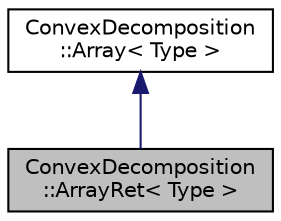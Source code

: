 digraph "ConvexDecomposition::ArrayRet&lt; Type &gt;"
{
  edge [fontname="Helvetica",fontsize="10",labelfontname="Helvetica",labelfontsize="10"];
  node [fontname="Helvetica",fontsize="10",shape=record];
  Node1 [label="ConvexDecomposition\l::ArrayRet\< Type \>",height=0.2,width=0.4,color="black", fillcolor="grey75", style="filled", fontcolor="black"];
  Node2 -> Node1 [dir="back",color="midnightblue",fontsize="10",style="solid"];
  Node2 [label="ConvexDecomposition\l::Array\< Type \>",height=0.2,width=0.4,color="black", fillcolor="white", style="filled",URL="$class_convex_decomposition_1_1_array.html"];
}
